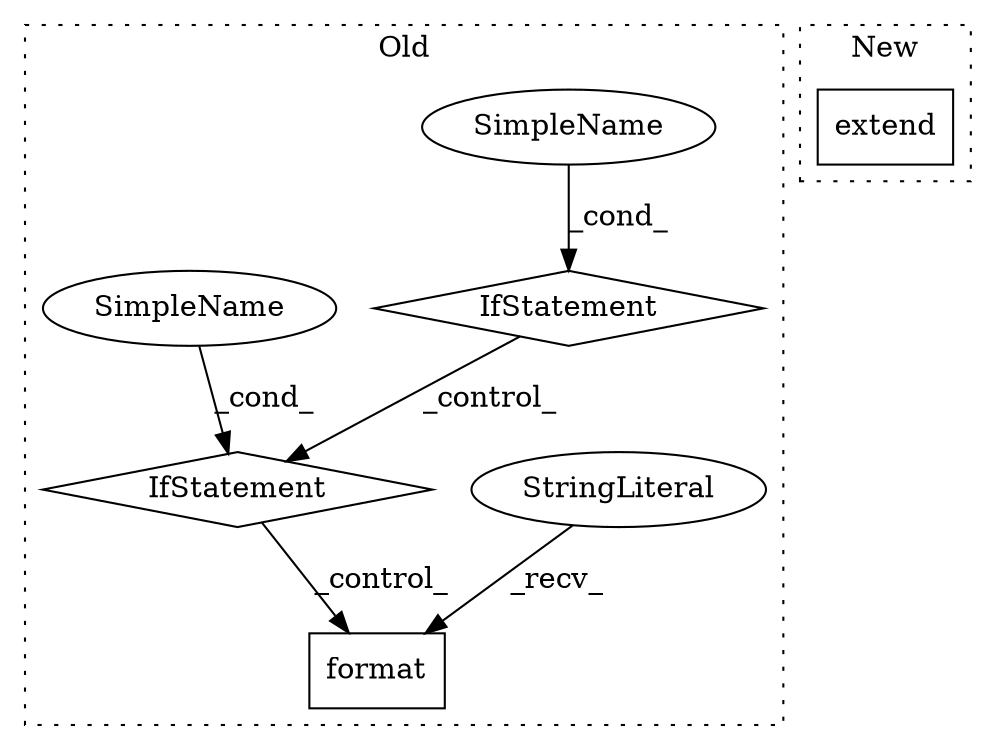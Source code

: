 digraph G {
subgraph cluster0 {
1 [label="format" a="32" s="5314,5332" l="7,1" shape="box"];
3 [label="StringLiteral" a="45" s="5289" l="24" shape="ellipse"];
4 [label="IfStatement" a="25" s="4235,4255" l="4,2" shape="diamond"];
5 [label="SimpleName" a="42" s="" l="" shape="ellipse"];
6 [label="IfStatement" a="25" s="4323,4343" l="4,2" shape="diamond"];
7 [label="SimpleName" a="42" s="" l="" shape="ellipse"];
label = "Old";
style="dotted";
}
subgraph cluster1 {
2 [label="extend" a="32" s="5221,5311" l="7,1" shape="box"];
label = "New";
style="dotted";
}
3 -> 1 [label="_recv_"];
4 -> 6 [label="_control_"];
5 -> 4 [label="_cond_"];
6 -> 1 [label="_control_"];
7 -> 6 [label="_cond_"];
}